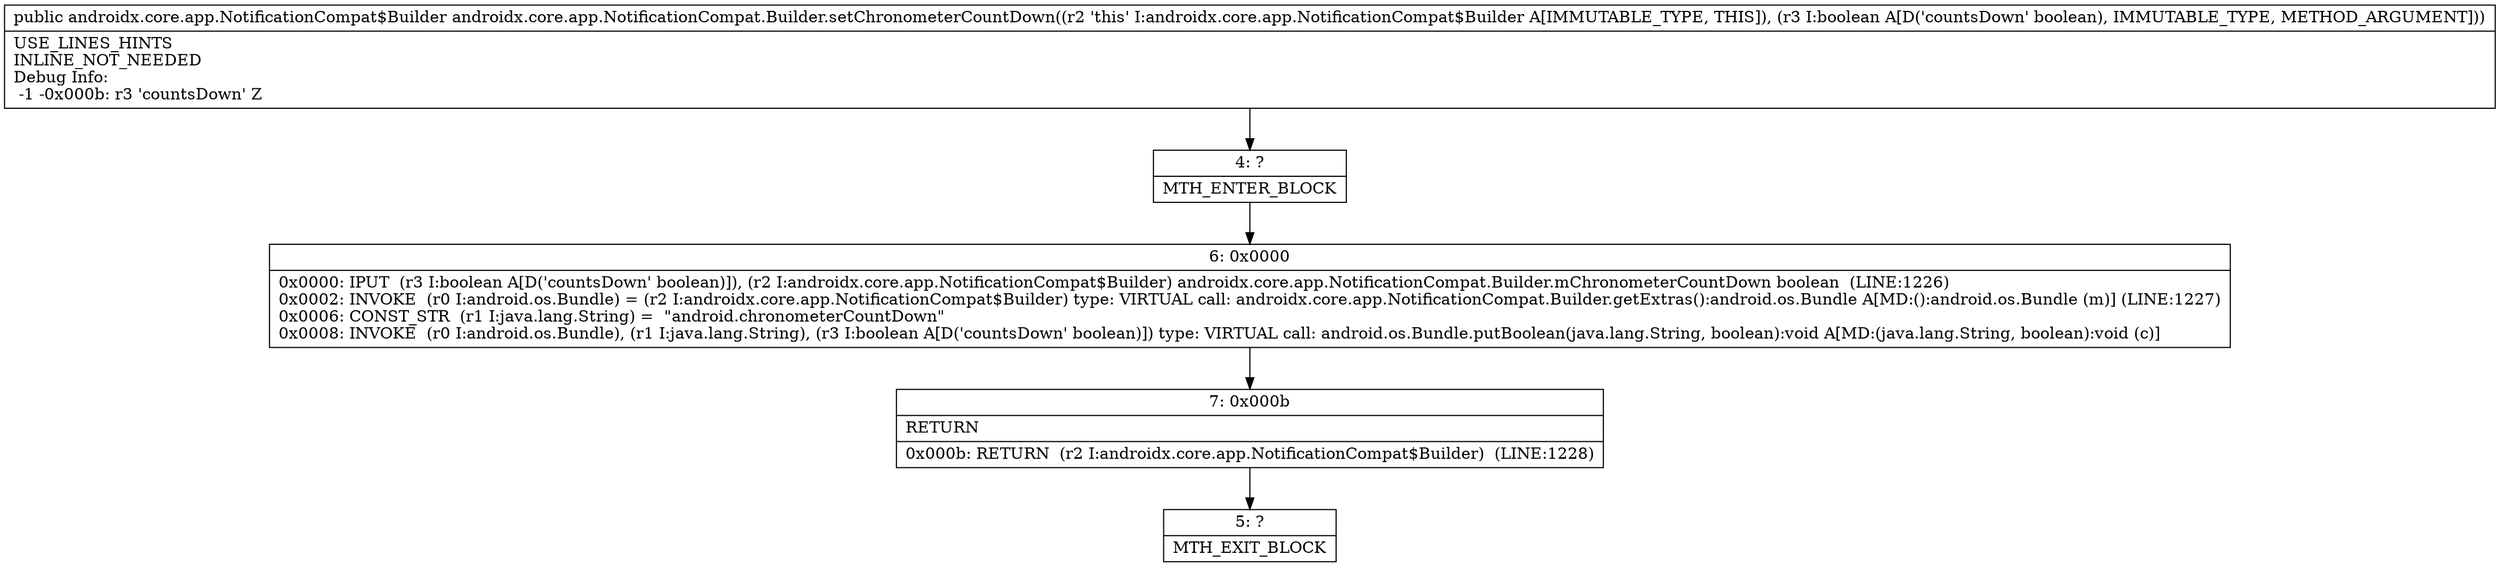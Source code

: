 digraph "CFG forandroidx.core.app.NotificationCompat.Builder.setChronometerCountDown(Z)Landroidx\/core\/app\/NotificationCompat$Builder;" {
Node_4 [shape=record,label="{4\:\ ?|MTH_ENTER_BLOCK\l}"];
Node_6 [shape=record,label="{6\:\ 0x0000|0x0000: IPUT  (r3 I:boolean A[D('countsDown' boolean)]), (r2 I:androidx.core.app.NotificationCompat$Builder) androidx.core.app.NotificationCompat.Builder.mChronometerCountDown boolean  (LINE:1226)\l0x0002: INVOKE  (r0 I:android.os.Bundle) = (r2 I:androidx.core.app.NotificationCompat$Builder) type: VIRTUAL call: androidx.core.app.NotificationCompat.Builder.getExtras():android.os.Bundle A[MD:():android.os.Bundle (m)] (LINE:1227)\l0x0006: CONST_STR  (r1 I:java.lang.String) =  \"android.chronometerCountDown\" \l0x0008: INVOKE  (r0 I:android.os.Bundle), (r1 I:java.lang.String), (r3 I:boolean A[D('countsDown' boolean)]) type: VIRTUAL call: android.os.Bundle.putBoolean(java.lang.String, boolean):void A[MD:(java.lang.String, boolean):void (c)]\l}"];
Node_7 [shape=record,label="{7\:\ 0x000b|RETURN\l|0x000b: RETURN  (r2 I:androidx.core.app.NotificationCompat$Builder)  (LINE:1228)\l}"];
Node_5 [shape=record,label="{5\:\ ?|MTH_EXIT_BLOCK\l}"];
MethodNode[shape=record,label="{public androidx.core.app.NotificationCompat$Builder androidx.core.app.NotificationCompat.Builder.setChronometerCountDown((r2 'this' I:androidx.core.app.NotificationCompat$Builder A[IMMUTABLE_TYPE, THIS]), (r3 I:boolean A[D('countsDown' boolean), IMMUTABLE_TYPE, METHOD_ARGUMENT]))  | USE_LINES_HINTS\lINLINE_NOT_NEEDED\lDebug Info:\l  \-1 \-0x000b: r3 'countsDown' Z\l}"];
MethodNode -> Node_4;Node_4 -> Node_6;
Node_6 -> Node_7;
Node_7 -> Node_5;
}

